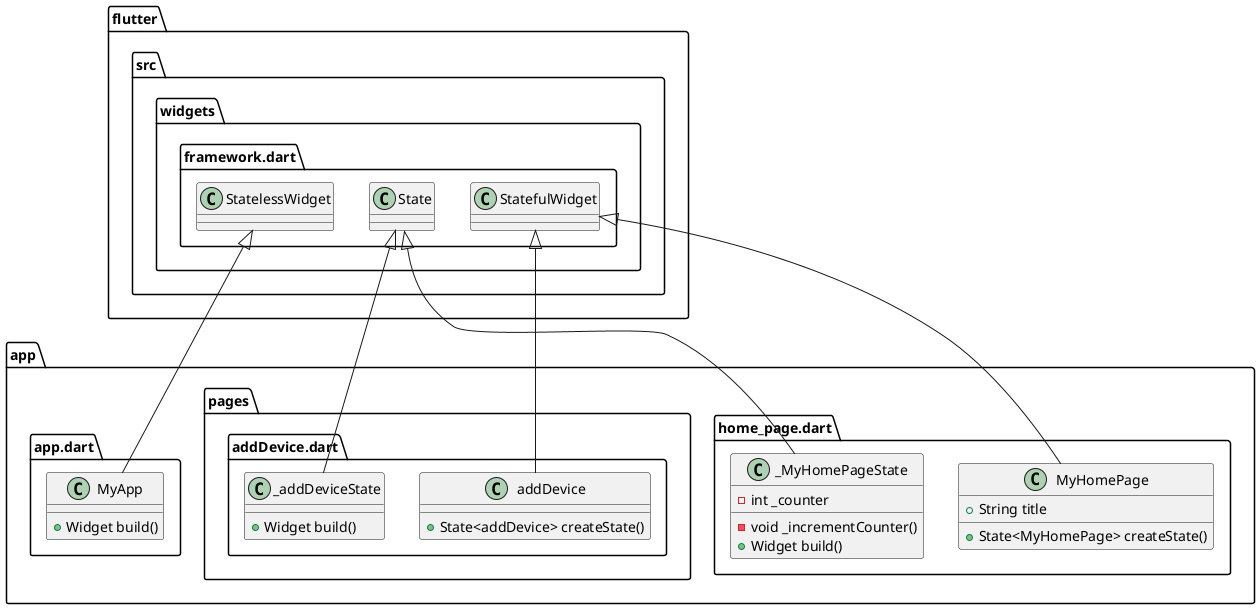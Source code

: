 @startuml
set namespaceSeparator ::

class "app::home_page.dart::MyHomePage" {
  +String title
  +State<MyHomePage> createState()
}

"flutter::src::widgets::framework.dart::StatefulWidget" <|-- "app::home_page.dart::MyHomePage"

class "app::home_page.dart::_MyHomePageState" {
  -int _counter
  -void _incrementCounter()
  +Widget build()
}

"flutter::src::widgets::framework.dart::State" <|-- "app::home_page.dart::_MyHomePageState"

class "app::pages::addDevice.dart::addDevice" {
  +State<addDevice> createState()
}

"flutter::src::widgets::framework.dart::StatefulWidget" <|-- "app::pages::addDevice.dart::addDevice"

class "app::pages::addDevice.dart::_addDeviceState" {
  +Widget build()
}

"flutter::src::widgets::framework.dart::State" <|-- "app::pages::addDevice.dart::_addDeviceState"

class "app::app.dart::MyApp" {
  +Widget build()
}

"flutter::src::widgets::framework.dart::StatelessWidget" <|-- "app::app.dart::MyApp"


@enduml